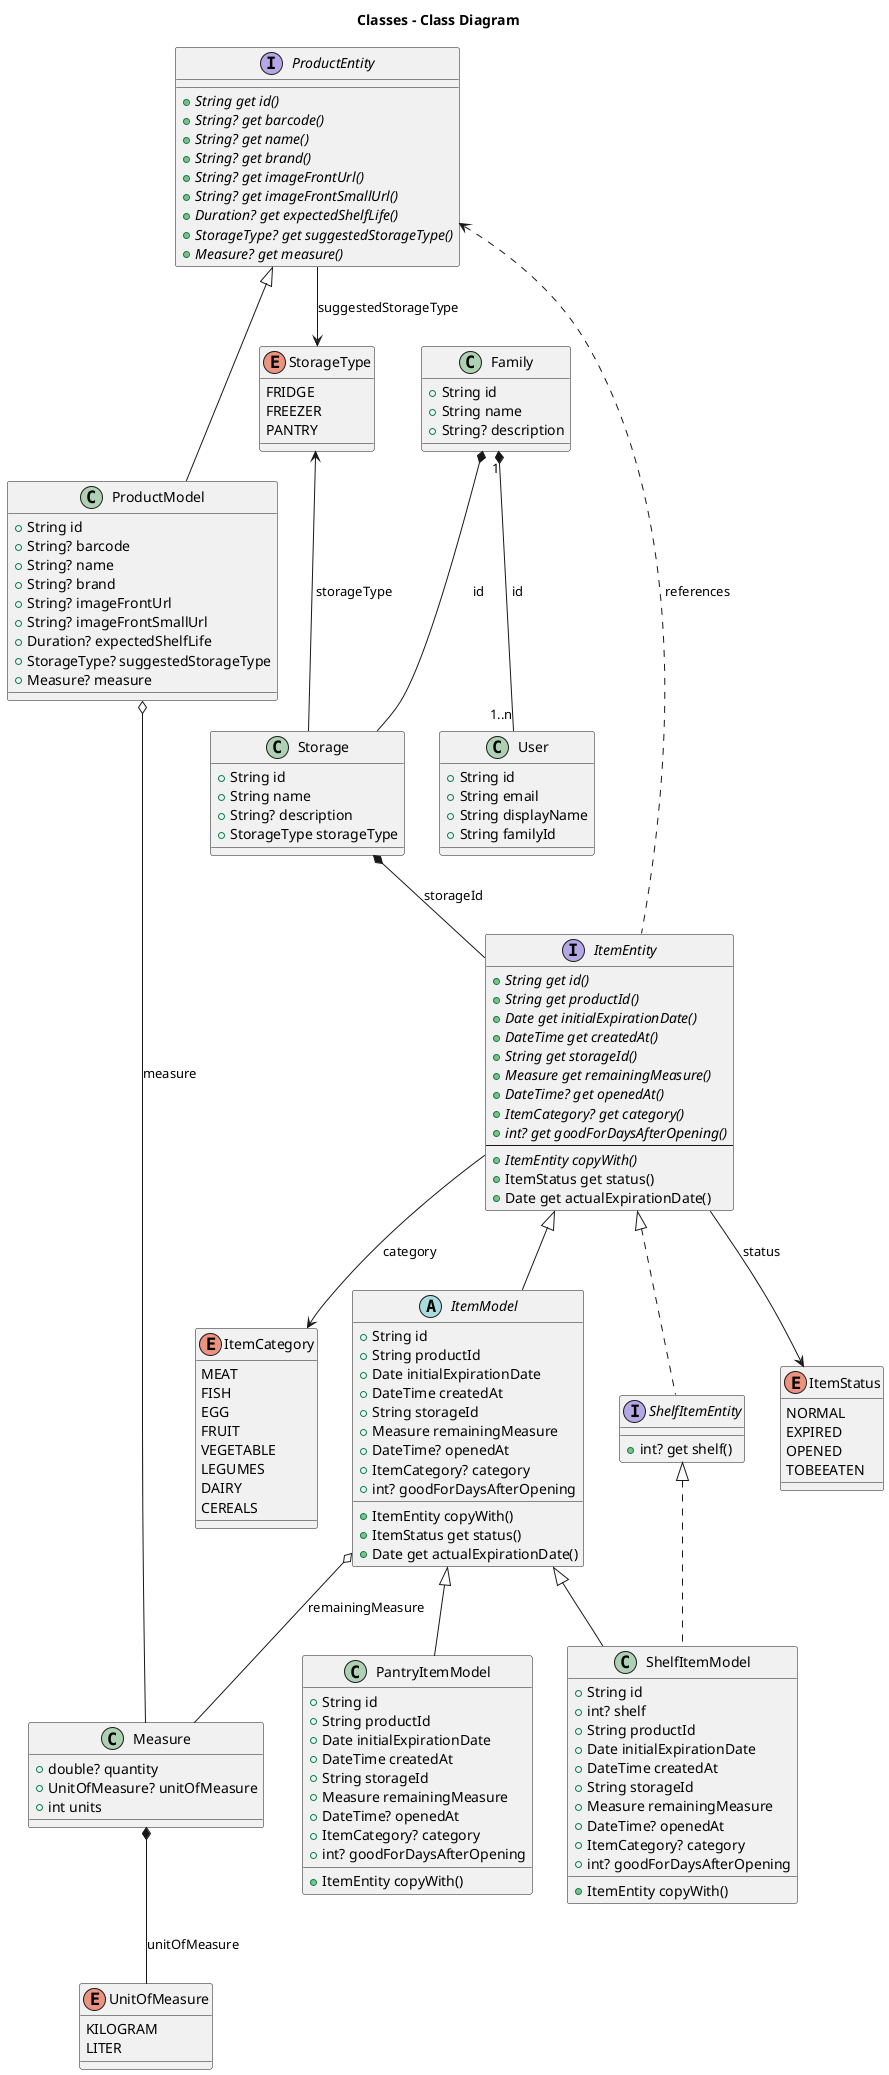 @startuml Domain Diagram
skinparam defaultFontName monospace

title Classes - Class Diagram

interface ProductEntity {
  {abstract} +String get id()
  {abstract} +String? get barcode()
  {abstract} +String? get name()
  {abstract} +String? get brand()
  {abstract} +String? get imageFrontUrl()
  {abstract} +String? get imageFrontSmallUrl()
  {abstract} +Duration? get expectedShelfLife()
  {abstract} +StorageType? get suggestedStorageType()
  {abstract} +Measure? get measure()
}
ProductModel o-- Measure: measure
ProductEntity --> StorageType: suggestedStorageType

class ProductModel {
  +String id
  +String? barcode
  +String? name
  +String? brand
  +String? imageFrontUrl
  +String? imageFrontSmallUrl
  +Duration? expectedShelfLife
  +StorageType? suggestedStorageType
  +Measure? measure
}

class User {
  +String id
  +String email
  +String displayName
  +String familyId
}

class Family {
  +String id
  +String name
  +String? description
}
Family "1" *-- "1..n" User: id
Family *-- Storage: id

class Storage {
  +String id
  +String name
  +String? description
  +StorageType storageType
}

StorageType <-- Storage: storageType

enum StorageType {
  FRIDGE
  FREEZER
  PANTRY
}

enum ItemStatus {
  NORMAL
  EXPIRED
  OPENED
  TOBEEATEN
}

enum ItemCategory {
  MEAT
  FISH
  EGG
  FRUIT
  VEGETABLE
  LEGUMES
  DAIRY
  CEREALS
}

interface ItemEntity {
  {abstract} +String get id()
  {abstract} +String get productId()
  {abstract} +Date get initialExpirationDate()
  {abstract} +DateTime get createdAt()
  {abstract} +String get storageId()
  {abstract} +Measure get remainingMeasure()
  {abstract} +DateTime? get openedAt()
  {abstract} +ItemCategory? get category()
  {abstract} +int? get goodForDaysAfterOpening()
  ---
  {abstract} +ItemEntity copyWith()
  +ItemStatus get status()
  +Date get actualExpirationDate()
}

ItemEntity --> ItemStatus: status
ItemEntity --> ItemCategory: category

interface ShelfItemEntity {
  +int? get shelf()
}

' abstract class FridgeItemEntity {
'   +int? shelf
'   +String id
'   +String productId
'   +Date initialExpirationDate
'   +DateTime createdAt
'   +String storageId
'   +Measure remainingMeasure
  
'   {abstract} +FridgeItemEntity copyWith()
' }

' note right of FridgeItemEntity
'   checks in the constructor
'   that the storage is 
'   of type ""FRIDGE""
' end note

ItemEntity <|.. ShelfItemEntity

' ShelfItemEntity <|-- FridgeItemEntity

' abstract class FreezerItemEntity {
'   +int? shelf
'   +String id
'   +String productId
'   +Date initialExpirationDate
'   +DateTime createdAt
'   +String storageId
'   +Measure remainingMeasure

'   {abstract} +FreezerItemEntity copyWith()
' }
' note right of FreezerItemEntity
'   checks in the constructor
'   that the storage is 
'   of type ""FREEZER""
' end note

' ShelfItemEntity <|-- FreezerItemEntity


abstract class ItemModel {
  +String id
  +String productId
  +Date initialExpirationDate
  +DateTime createdAt
  +String storageId
  +Measure remainingMeasure
  +DateTime? openedAt
  +ItemCategory? category
  +int? goodForDaysAfterOpening

  +ItemEntity copyWith()
  +ItemStatus get status()
  +Date get actualExpirationDate()
}

ItemModel o-- Measure: remainingMeasure

ItemEntity <|-- ItemModel


Storage *-- ItemEntity: storageId

class PantryItemModel {
  +String id
  +String productId
  +Date initialExpirationDate
  +DateTime createdAt
  +String storageId
  +Measure remainingMeasure
  +DateTime? openedAt
  +ItemCategory? category
  +int? goodForDaysAfterOpening

  +ItemEntity copyWith()
}

class ShelfItemModel {
  +String id
  +int? shelf
  +String productId
  +Date initialExpirationDate
  +DateTime createdAt
  +String storageId
  +Measure remainingMeasure
  +DateTime? openedAt
  +ItemCategory? category
  +int? goodForDaysAfterOpening

  +ItemEntity copyWith()
}

' class FridgeItemModel {
'   ...
' }

' FridgeItemEntity <|-- FridgeItemModel

' class FreezerItemModel {
'   ...
' }

' FreezerItemEntity <|-- FreezerItemModel

class Measure {
  +double? quantity
  +UnitOfMeasure? unitOfMeasure
  +int units
}
Measure *-- UnitOfMeasure: unitOfMeasure
enum UnitOfMeasure {
  KILOGRAM
  LITER
}

ProductEntity <|-- ProductModel
ProductEntity <.. ItemEntity: references
ItemModel <|-- PantryItemModel

ItemModel <|-- ShelfItemModel
ShelfItemEntity <|.. ShelfItemModel

@enduml
